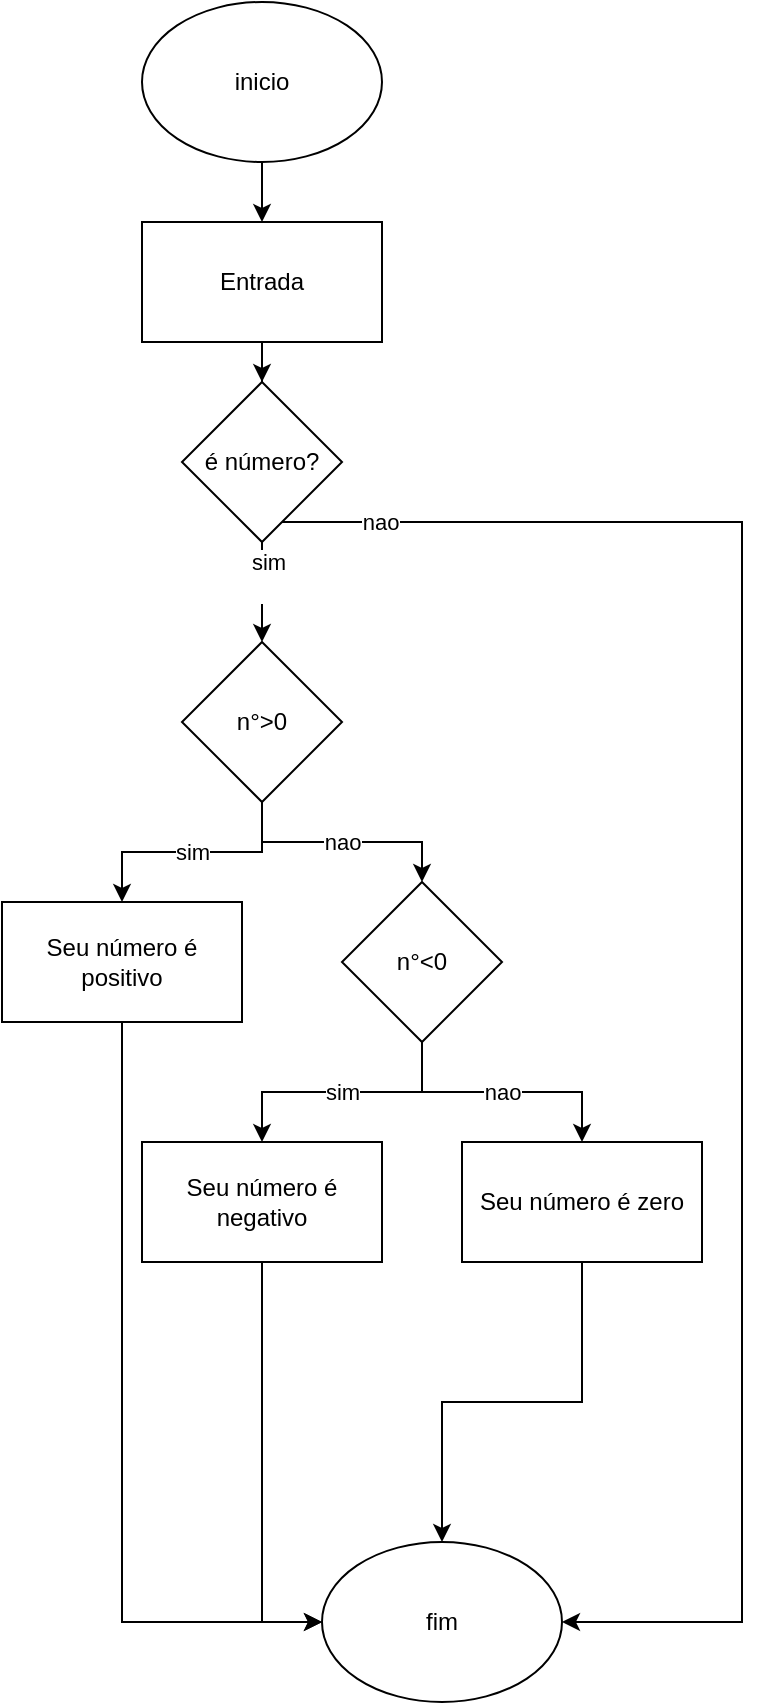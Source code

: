 <mxfile version="24.7.7">
  <diagram id="C5RBs43oDa-KdzZeNtuy" name="Page-1">
    <mxGraphModel dx="983" dy="546" grid="1" gridSize="10" guides="1" tooltips="1" connect="1" arrows="1" fold="1" page="1" pageScale="1" pageWidth="827" pageHeight="1169" math="0" shadow="0">
      <root>
        <mxCell id="WIyWlLk6GJQsqaUBKTNV-0" />
        <mxCell id="WIyWlLk6GJQsqaUBKTNV-1" parent="WIyWlLk6GJQsqaUBKTNV-0" />
        <mxCell id="dzcXdU5CxAoTarivzguT-24" style="edgeStyle=orthogonalEdgeStyle;rounded=0;orthogonalLoop=1;jettySize=auto;html=1;entryX=0.5;entryY=0;entryDx=0;entryDy=0;" edge="1" parent="WIyWlLk6GJQsqaUBKTNV-1" source="dzcXdU5CxAoTarivzguT-0" target="dzcXdU5CxAoTarivzguT-22">
          <mxGeometry relative="1" as="geometry" />
        </mxCell>
        <mxCell id="dzcXdU5CxAoTarivzguT-0" value="Entrada" style="rounded=0;whiteSpace=wrap;html=1;" vertex="1" parent="WIyWlLk6GJQsqaUBKTNV-1">
          <mxGeometry x="330" y="110" width="120" height="60" as="geometry" />
        </mxCell>
        <mxCell id="dzcXdU5CxAoTarivzguT-11" value="sim" style="edgeStyle=orthogonalEdgeStyle;rounded=0;orthogonalLoop=1;jettySize=auto;html=1;entryX=0.5;entryY=0;entryDx=0;entryDy=0;" edge="1" parent="WIyWlLk6GJQsqaUBKTNV-1" source="dzcXdU5CxAoTarivzguT-1" target="dzcXdU5CxAoTarivzguT-2">
          <mxGeometry relative="1" as="geometry" />
        </mxCell>
        <mxCell id="dzcXdU5CxAoTarivzguT-12" value="nao" style="edgeStyle=orthogonalEdgeStyle;rounded=0;orthogonalLoop=1;jettySize=auto;html=1;" edge="1" parent="WIyWlLk6GJQsqaUBKTNV-1" source="dzcXdU5CxAoTarivzguT-1" target="dzcXdU5CxAoTarivzguT-5">
          <mxGeometry relative="1" as="geometry">
            <Array as="points">
              <mxPoint x="390" y="420" />
              <mxPoint x="470" y="420" />
            </Array>
          </mxGeometry>
        </mxCell>
        <mxCell id="dzcXdU5CxAoTarivzguT-1" value="n°&amp;gt;0" style="rhombus;whiteSpace=wrap;html=1;" vertex="1" parent="WIyWlLk6GJQsqaUBKTNV-1">
          <mxGeometry x="350" y="320" width="80" height="80" as="geometry" />
        </mxCell>
        <mxCell id="dzcXdU5CxAoTarivzguT-21" style="edgeStyle=orthogonalEdgeStyle;rounded=0;orthogonalLoop=1;jettySize=auto;html=1;entryX=0;entryY=0.5;entryDx=0;entryDy=0;" edge="1" parent="WIyWlLk6GJQsqaUBKTNV-1" source="dzcXdU5CxAoTarivzguT-2" target="dzcXdU5CxAoTarivzguT-16">
          <mxGeometry relative="1" as="geometry">
            <mxPoint x="320" y="830" as="targetPoint" />
            <Array as="points">
              <mxPoint x="320" y="810" />
            </Array>
          </mxGeometry>
        </mxCell>
        <mxCell id="dzcXdU5CxAoTarivzguT-2" value="Seu número é positivo" style="rounded=0;whiteSpace=wrap;html=1;" vertex="1" parent="WIyWlLk6GJQsqaUBKTNV-1">
          <mxGeometry x="260" y="450" width="120" height="60" as="geometry" />
        </mxCell>
        <mxCell id="dzcXdU5CxAoTarivzguT-13" value="sim" style="edgeStyle=orthogonalEdgeStyle;rounded=0;orthogonalLoop=1;jettySize=auto;html=1;entryX=0.5;entryY=0;entryDx=0;entryDy=0;" edge="1" parent="WIyWlLk6GJQsqaUBKTNV-1" source="dzcXdU5CxAoTarivzguT-5" target="dzcXdU5CxAoTarivzguT-6">
          <mxGeometry relative="1" as="geometry" />
        </mxCell>
        <mxCell id="dzcXdU5CxAoTarivzguT-14" value="nao" style="edgeStyle=orthogonalEdgeStyle;rounded=0;orthogonalLoop=1;jettySize=auto;html=1;entryX=0.5;entryY=0;entryDx=0;entryDy=0;" edge="1" parent="WIyWlLk6GJQsqaUBKTNV-1" source="dzcXdU5CxAoTarivzguT-5" target="dzcXdU5CxAoTarivzguT-8">
          <mxGeometry relative="1" as="geometry">
            <mxPoint x="550" y="560" as="targetPoint" />
          </mxGeometry>
        </mxCell>
        <mxCell id="dzcXdU5CxAoTarivzguT-5" value="n°&amp;lt;0" style="rhombus;whiteSpace=wrap;html=1;" vertex="1" parent="WIyWlLk6GJQsqaUBKTNV-1">
          <mxGeometry x="430" y="440" width="80" height="80" as="geometry" />
        </mxCell>
        <mxCell id="dzcXdU5CxAoTarivzguT-19" style="edgeStyle=orthogonalEdgeStyle;rounded=0;orthogonalLoop=1;jettySize=auto;html=1;entryX=0;entryY=0.5;entryDx=0;entryDy=0;" edge="1" parent="WIyWlLk6GJQsqaUBKTNV-1" source="dzcXdU5CxAoTarivzguT-6" target="dzcXdU5CxAoTarivzguT-16">
          <mxGeometry relative="1" as="geometry" />
        </mxCell>
        <mxCell id="dzcXdU5CxAoTarivzguT-6" value="Seu número é negativo" style="rounded=0;whiteSpace=wrap;html=1;" vertex="1" parent="WIyWlLk6GJQsqaUBKTNV-1">
          <mxGeometry x="330" y="570" width="120" height="60" as="geometry" />
        </mxCell>
        <mxCell id="dzcXdU5CxAoTarivzguT-18" style="edgeStyle=orthogonalEdgeStyle;rounded=0;orthogonalLoop=1;jettySize=auto;html=1;entryX=0.5;entryY=0;entryDx=0;entryDy=0;" edge="1" parent="WIyWlLk6GJQsqaUBKTNV-1" source="dzcXdU5CxAoTarivzguT-8" target="dzcXdU5CxAoTarivzguT-16">
          <mxGeometry relative="1" as="geometry" />
        </mxCell>
        <mxCell id="dzcXdU5CxAoTarivzguT-8" value="Seu número é zero" style="rounded=0;whiteSpace=wrap;html=1;" vertex="1" parent="WIyWlLk6GJQsqaUBKTNV-1">
          <mxGeometry x="490" y="570" width="120" height="60" as="geometry" />
        </mxCell>
        <mxCell id="dzcXdU5CxAoTarivzguT-16" value="fim" style="ellipse;whiteSpace=wrap;html=1;" vertex="1" parent="WIyWlLk6GJQsqaUBKTNV-1">
          <mxGeometry x="420" y="770" width="120" height="80" as="geometry" />
        </mxCell>
        <mxCell id="dzcXdU5CxAoTarivzguT-23" style="edgeStyle=orthogonalEdgeStyle;rounded=0;orthogonalLoop=1;jettySize=auto;html=1;entryX=0.5;entryY=0;entryDx=0;entryDy=0;" edge="1" parent="WIyWlLk6GJQsqaUBKTNV-1" source="dzcXdU5CxAoTarivzguT-17" target="dzcXdU5CxAoTarivzguT-0">
          <mxGeometry relative="1" as="geometry" />
        </mxCell>
        <mxCell id="dzcXdU5CxAoTarivzguT-17" value="inicio" style="ellipse;whiteSpace=wrap;html=1;" vertex="1" parent="WIyWlLk6GJQsqaUBKTNV-1">
          <mxGeometry x="330" width="120" height="80" as="geometry" />
        </mxCell>
        <mxCell id="dzcXdU5CxAoTarivzguT-26" value="nao" style="edgeStyle=orthogonalEdgeStyle;rounded=0;orthogonalLoop=1;jettySize=auto;html=1;entryX=1;entryY=0.5;entryDx=0;entryDy=0;" edge="1" parent="WIyWlLk6GJQsqaUBKTNV-1" source="dzcXdU5CxAoTarivzguT-22" target="dzcXdU5CxAoTarivzguT-16">
          <mxGeometry x="-0.885" relative="1" as="geometry">
            <Array as="points">
              <mxPoint x="630" y="260" />
              <mxPoint x="630" y="810" />
            </Array>
            <mxPoint x="-1" as="offset" />
          </mxGeometry>
        </mxCell>
        <mxCell id="dzcXdU5CxAoTarivzguT-27" style="edgeStyle=orthogonalEdgeStyle;rounded=0;orthogonalLoop=1;jettySize=auto;html=1;entryX=0.5;entryY=0;entryDx=0;entryDy=0;" edge="1" parent="WIyWlLk6GJQsqaUBKTNV-1" source="dzcXdU5CxAoTarivzguT-22" target="dzcXdU5CxAoTarivzguT-1">
          <mxGeometry relative="1" as="geometry" />
        </mxCell>
        <mxCell id="dzcXdU5CxAoTarivzguT-28" value="sim&lt;div&gt;&lt;br&gt;&lt;/div&gt;" style="edgeLabel;html=1;align=center;verticalAlign=middle;resizable=0;points=[];" vertex="1" connectable="0" parent="dzcXdU5CxAoTarivzguT-27">
          <mxGeometry x="-0.334" y="3" relative="1" as="geometry">
            <mxPoint as="offset" />
          </mxGeometry>
        </mxCell>
        <mxCell id="dzcXdU5CxAoTarivzguT-22" value="é número?" style="rhombus;whiteSpace=wrap;html=1;" vertex="1" parent="WIyWlLk6GJQsqaUBKTNV-1">
          <mxGeometry x="350" y="190" width="80" height="80" as="geometry" />
        </mxCell>
      </root>
    </mxGraphModel>
  </diagram>
</mxfile>
